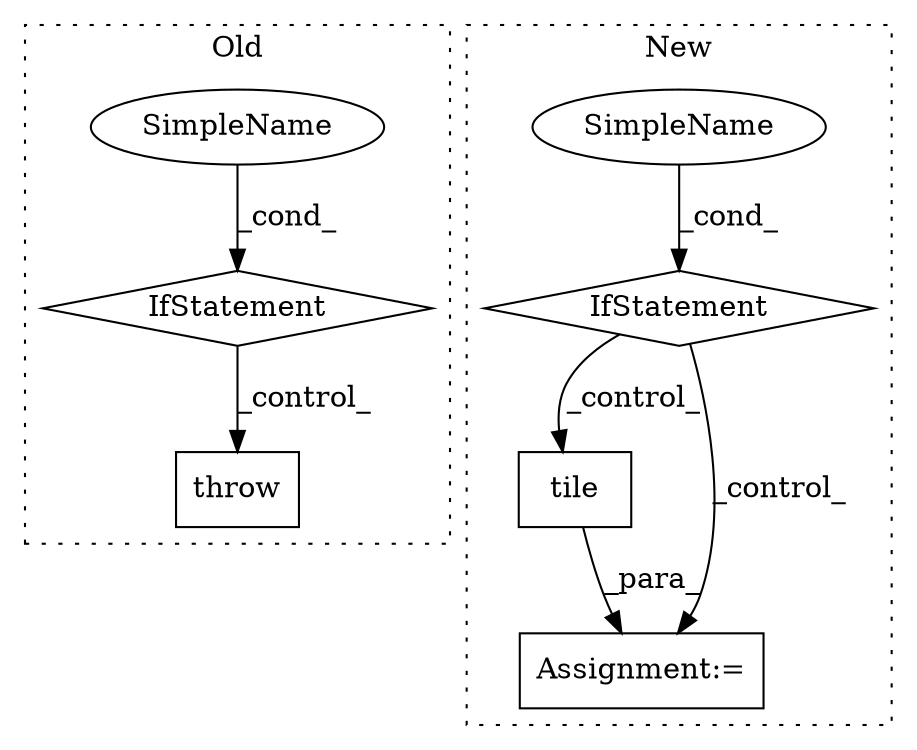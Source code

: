 digraph G {
subgraph cluster0 {
1 [label="throw" a="53" s="8385" l="6" shape="box"];
5 [label="IfStatement" a="25" s="8353,8375" l="4,2" shape="diamond"];
6 [label="SimpleName" a="42" s="" l="" shape="ellipse"];
label = "Old";
style="dotted";
}
subgraph cluster1 {
2 [label="tile" a="32" s="8737,8837" l="5,1" shape="box"];
3 [label="Assignment:=" a="7" s="8987" l="1" shape="box"];
4 [label="SimpleName" a="42" s="" l="" shape="ellipse"];
7 [label="IfStatement" a="25" s="8674,8696" l="4,2" shape="diamond"];
label = "New";
style="dotted";
}
2 -> 3 [label="_para_"];
4 -> 7 [label="_cond_"];
5 -> 1 [label="_control_"];
6 -> 5 [label="_cond_"];
7 -> 2 [label="_control_"];
7 -> 3 [label="_control_"];
}